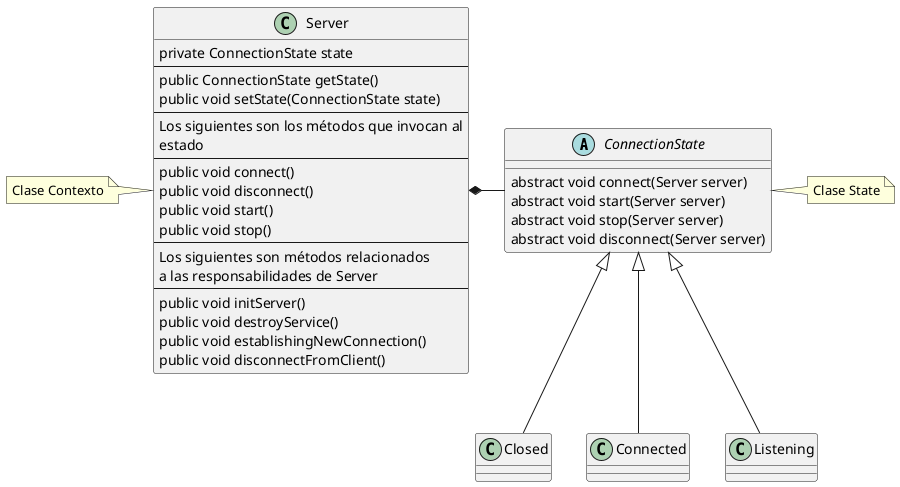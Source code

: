 @startuml

abstract class ConnectionState {
    abstract void connect(Server server)
    abstract void start(Server server)
    abstract void stop(Server server)
    abstract void disconnect(Server server)
}

class Closed extends ConnectionState
class Connected extends ConnectionState
class Listening extends ConnectionState

class Server {
    private ConnectionState state
--
    public ConnectionState getState()
    public void setState(ConnectionState state)
--
Los siguientes son los métodos que invocan al
estado
--
    public void connect()
    public void disconnect()
    public void start()
    public void stop()
--
Los siguientes son métodos relacionados
a las responsabilidades de Server
--
    public void initServer()
    public void destroyService()
    public void establishingNewConnection()
    public void disconnectFromClient()
}

Server *- ConnectionState

note "Clase State" as noteState
ConnectionState . noteState

note "Clase Contexto" as noteContext
Server .l noteContext

@enduml
